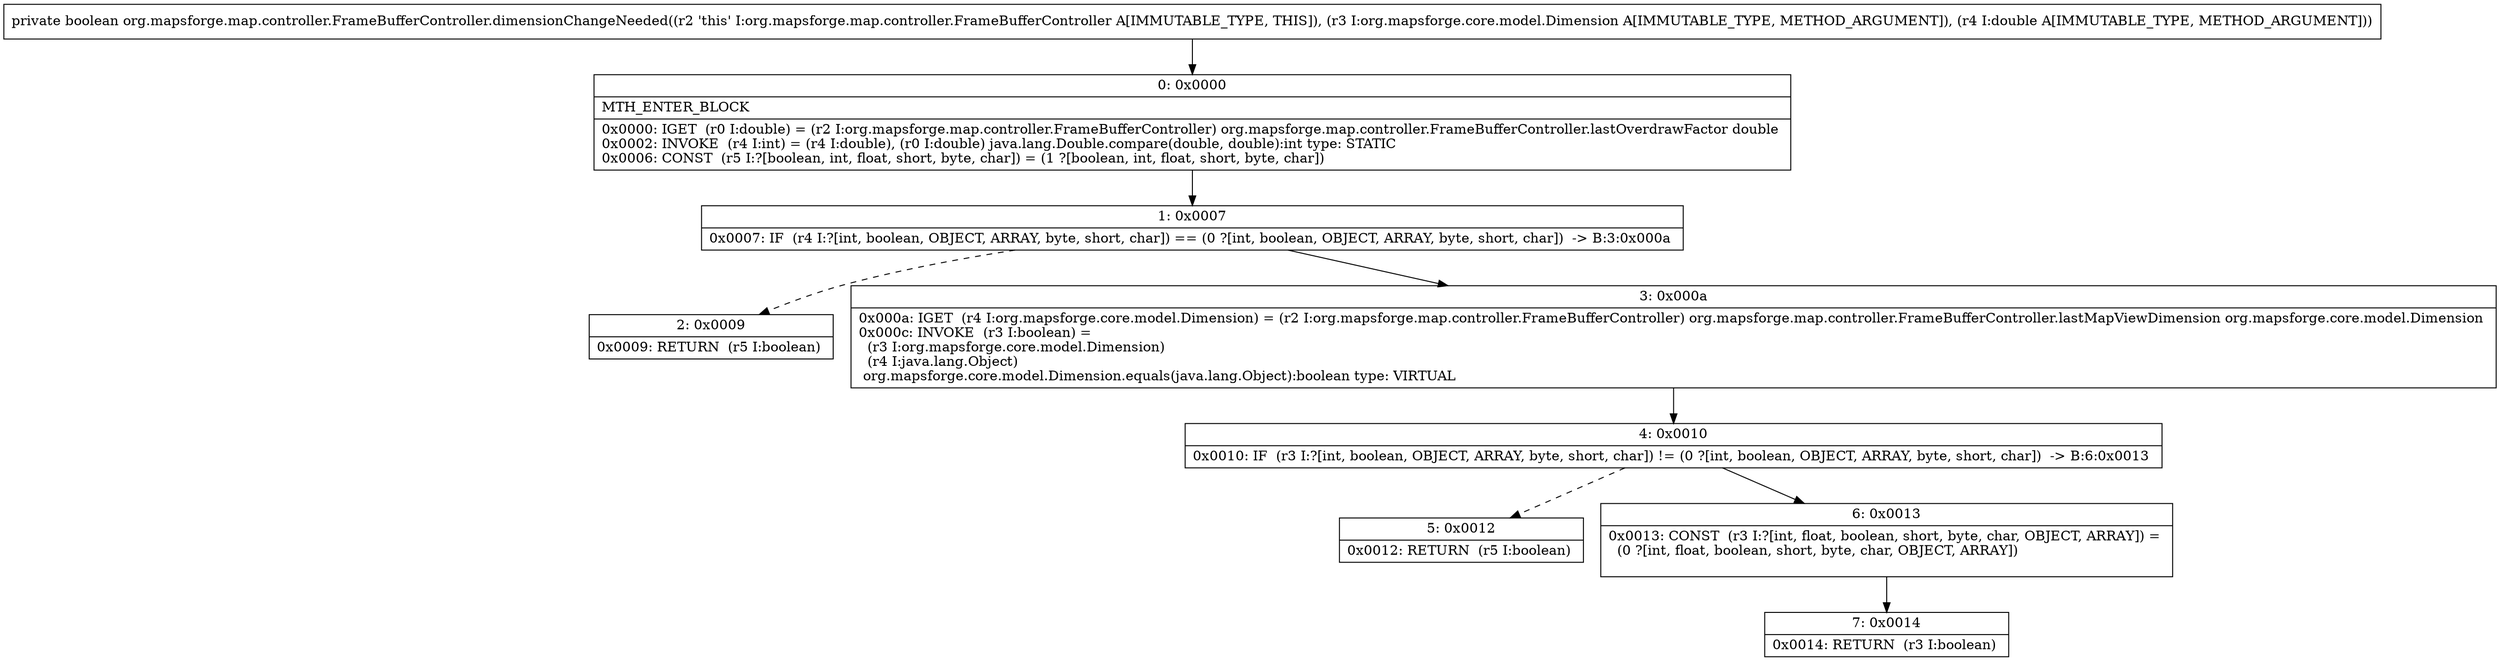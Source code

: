 digraph "CFG fororg.mapsforge.map.controller.FrameBufferController.dimensionChangeNeeded(Lorg\/mapsforge\/core\/model\/Dimension;D)Z" {
Node_0 [shape=record,label="{0\:\ 0x0000|MTH_ENTER_BLOCK\l|0x0000: IGET  (r0 I:double) = (r2 I:org.mapsforge.map.controller.FrameBufferController) org.mapsforge.map.controller.FrameBufferController.lastOverdrawFactor double \l0x0002: INVOKE  (r4 I:int) = (r4 I:double), (r0 I:double) java.lang.Double.compare(double, double):int type: STATIC \l0x0006: CONST  (r5 I:?[boolean, int, float, short, byte, char]) = (1 ?[boolean, int, float, short, byte, char]) \l}"];
Node_1 [shape=record,label="{1\:\ 0x0007|0x0007: IF  (r4 I:?[int, boolean, OBJECT, ARRAY, byte, short, char]) == (0 ?[int, boolean, OBJECT, ARRAY, byte, short, char])  \-\> B:3:0x000a \l}"];
Node_2 [shape=record,label="{2\:\ 0x0009|0x0009: RETURN  (r5 I:boolean) \l}"];
Node_3 [shape=record,label="{3\:\ 0x000a|0x000a: IGET  (r4 I:org.mapsforge.core.model.Dimension) = (r2 I:org.mapsforge.map.controller.FrameBufferController) org.mapsforge.map.controller.FrameBufferController.lastMapViewDimension org.mapsforge.core.model.Dimension \l0x000c: INVOKE  (r3 I:boolean) = \l  (r3 I:org.mapsforge.core.model.Dimension)\l  (r4 I:java.lang.Object)\l org.mapsforge.core.model.Dimension.equals(java.lang.Object):boolean type: VIRTUAL \l}"];
Node_4 [shape=record,label="{4\:\ 0x0010|0x0010: IF  (r3 I:?[int, boolean, OBJECT, ARRAY, byte, short, char]) != (0 ?[int, boolean, OBJECT, ARRAY, byte, short, char])  \-\> B:6:0x0013 \l}"];
Node_5 [shape=record,label="{5\:\ 0x0012|0x0012: RETURN  (r5 I:boolean) \l}"];
Node_6 [shape=record,label="{6\:\ 0x0013|0x0013: CONST  (r3 I:?[int, float, boolean, short, byte, char, OBJECT, ARRAY]) = \l  (0 ?[int, float, boolean, short, byte, char, OBJECT, ARRAY])\l \l}"];
Node_7 [shape=record,label="{7\:\ 0x0014|0x0014: RETURN  (r3 I:boolean) \l}"];
MethodNode[shape=record,label="{private boolean org.mapsforge.map.controller.FrameBufferController.dimensionChangeNeeded((r2 'this' I:org.mapsforge.map.controller.FrameBufferController A[IMMUTABLE_TYPE, THIS]), (r3 I:org.mapsforge.core.model.Dimension A[IMMUTABLE_TYPE, METHOD_ARGUMENT]), (r4 I:double A[IMMUTABLE_TYPE, METHOD_ARGUMENT])) }"];
MethodNode -> Node_0;
Node_0 -> Node_1;
Node_1 -> Node_2[style=dashed];
Node_1 -> Node_3;
Node_3 -> Node_4;
Node_4 -> Node_5[style=dashed];
Node_4 -> Node_6;
Node_6 -> Node_7;
}

